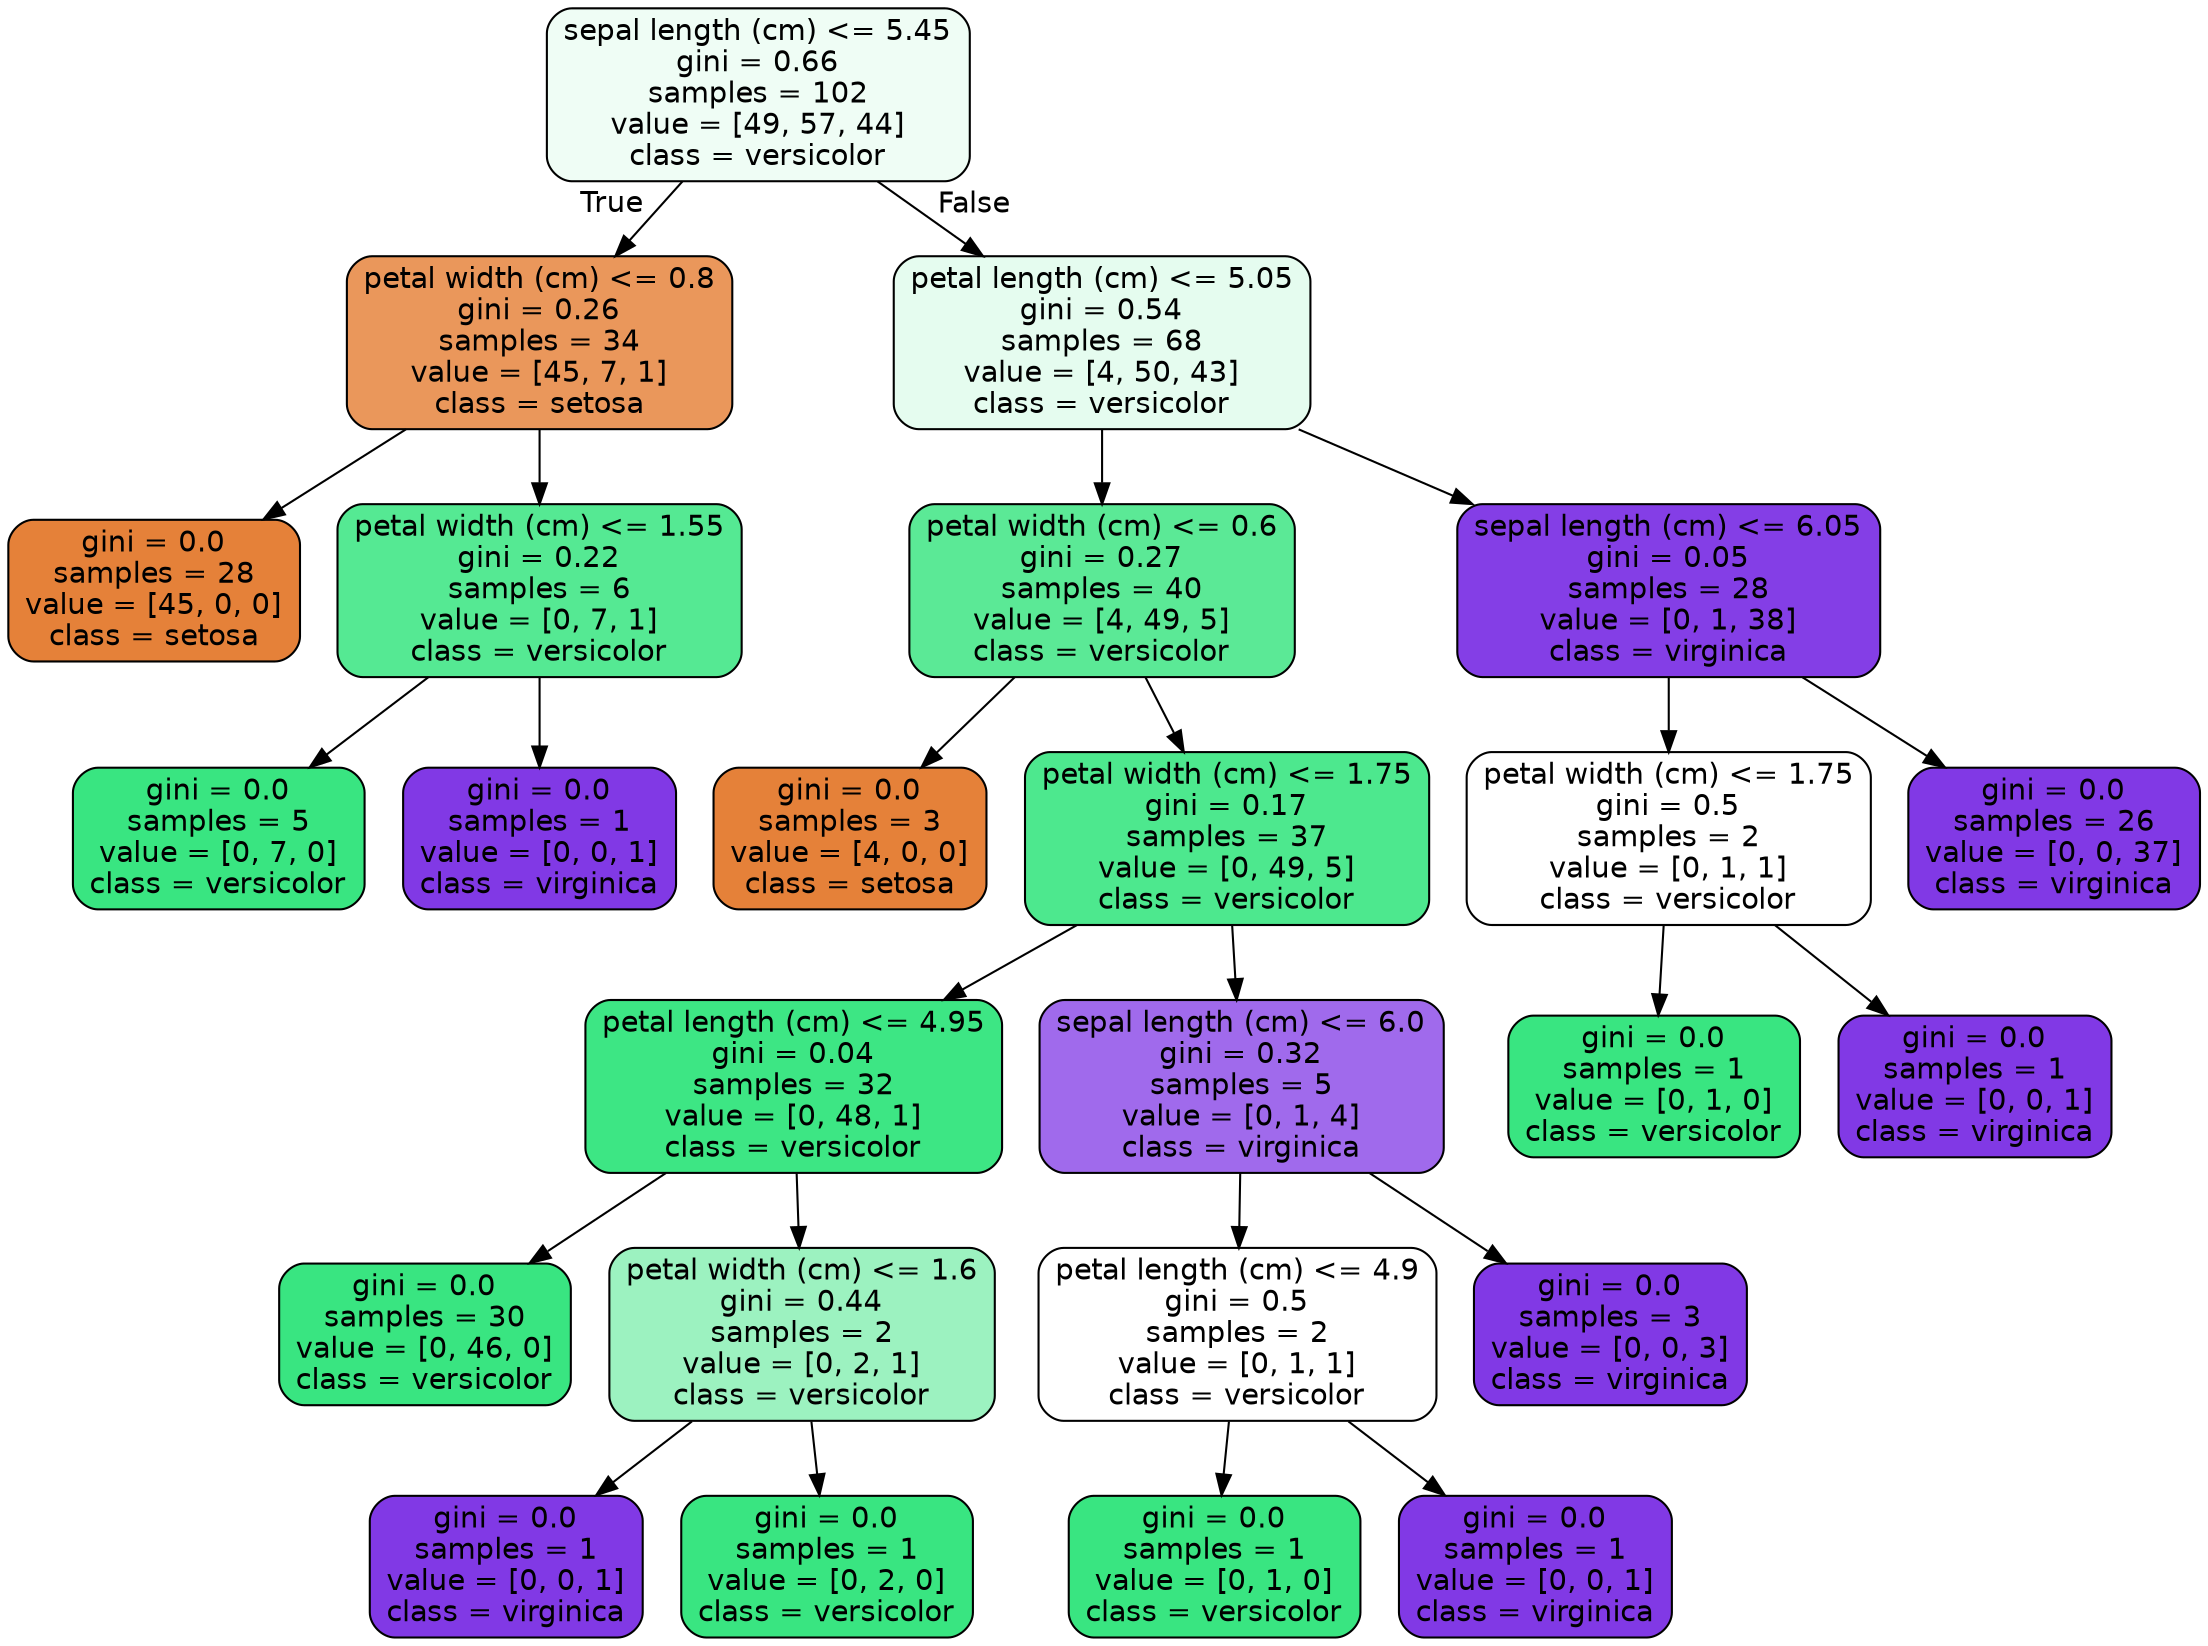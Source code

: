 digraph Tree {
node [shape=box, style="filled, rounded", color="black", fontname=helvetica] ;
edge [fontname=helvetica] ;
0 [label="sepal length (cm) <= 5.45\ngini = 0.66\nsamples = 102\nvalue = [49, 57, 44]\nclass = versicolor", fillcolor="#effdf5"] ;
1 [label="petal width (cm) <= 0.8\ngini = 0.26\nsamples = 34\nvalue = [45, 7, 1]\nclass = setosa", fillcolor="#ea975b"] ;
0 -> 1 [labeldistance=2.5, labelangle=45, headlabel="True"] ;
2 [label="gini = 0.0\nsamples = 28\nvalue = [45, 0, 0]\nclass = setosa", fillcolor="#e58139"] ;
1 -> 2 ;
3 [label="petal width (cm) <= 1.55\ngini = 0.22\nsamples = 6\nvalue = [0, 7, 1]\nclass = versicolor", fillcolor="#55e993"] ;
1 -> 3 ;
4 [label="gini = 0.0\nsamples = 5\nvalue = [0, 7, 0]\nclass = versicolor", fillcolor="#39e581"] ;
3 -> 4 ;
5 [label="gini = 0.0\nsamples = 1\nvalue = [0, 0, 1]\nclass = virginica", fillcolor="#8139e5"] ;
3 -> 5 ;
6 [label="petal length (cm) <= 5.05\ngini = 0.54\nsamples = 68\nvalue = [4, 50, 43]\nclass = versicolor", fillcolor="#e5fcef"] ;
0 -> 6 [labeldistance=2.5, labelangle=-45, headlabel="False"] ;
7 [label="petal width (cm) <= 0.6\ngini = 0.27\nsamples = 40\nvalue = [4, 49, 5]\nclass = versicolor", fillcolor="#5be996"] ;
6 -> 7 ;
8 [label="gini = 0.0\nsamples = 3\nvalue = [4, 0, 0]\nclass = setosa", fillcolor="#e58139"] ;
7 -> 8 ;
9 [label="petal width (cm) <= 1.75\ngini = 0.17\nsamples = 37\nvalue = [0, 49, 5]\nclass = versicolor", fillcolor="#4de88e"] ;
7 -> 9 ;
10 [label="petal length (cm) <= 4.95\ngini = 0.04\nsamples = 32\nvalue = [0, 48, 1]\nclass = versicolor", fillcolor="#3de684"] ;
9 -> 10 ;
11 [label="gini = 0.0\nsamples = 30\nvalue = [0, 46, 0]\nclass = versicolor", fillcolor="#39e581"] ;
10 -> 11 ;
12 [label="petal width (cm) <= 1.6\ngini = 0.44\nsamples = 2\nvalue = [0, 2, 1]\nclass = versicolor", fillcolor="#9cf2c0"] ;
10 -> 12 ;
13 [label="gini = 0.0\nsamples = 1\nvalue = [0, 0, 1]\nclass = virginica", fillcolor="#8139e5"] ;
12 -> 13 ;
14 [label="gini = 0.0\nsamples = 1\nvalue = [0, 2, 0]\nclass = versicolor", fillcolor="#39e581"] ;
12 -> 14 ;
15 [label="sepal length (cm) <= 6.0\ngini = 0.32\nsamples = 5\nvalue = [0, 1, 4]\nclass = virginica", fillcolor="#a06aec"] ;
9 -> 15 ;
16 [label="petal length (cm) <= 4.9\ngini = 0.5\nsamples = 2\nvalue = [0, 1, 1]\nclass = versicolor", fillcolor="#ffffff"] ;
15 -> 16 ;
17 [label="gini = 0.0\nsamples = 1\nvalue = [0, 1, 0]\nclass = versicolor", fillcolor="#39e581"] ;
16 -> 17 ;
18 [label="gini = 0.0\nsamples = 1\nvalue = [0, 0, 1]\nclass = virginica", fillcolor="#8139e5"] ;
16 -> 18 ;
19 [label="gini = 0.0\nsamples = 3\nvalue = [0, 0, 3]\nclass = virginica", fillcolor="#8139e5"] ;
15 -> 19 ;
20 [label="sepal length (cm) <= 6.05\ngini = 0.05\nsamples = 28\nvalue = [0, 1, 38]\nclass = virginica", fillcolor="#843ee6"] ;
6 -> 20 ;
21 [label="petal width (cm) <= 1.75\ngini = 0.5\nsamples = 2\nvalue = [0, 1, 1]\nclass = versicolor", fillcolor="#ffffff"] ;
20 -> 21 ;
22 [label="gini = 0.0\nsamples = 1\nvalue = [0, 1, 0]\nclass = versicolor", fillcolor="#39e581"] ;
21 -> 22 ;
23 [label="gini = 0.0\nsamples = 1\nvalue = [0, 0, 1]\nclass = virginica", fillcolor="#8139e5"] ;
21 -> 23 ;
24 [label="gini = 0.0\nsamples = 26\nvalue = [0, 0, 37]\nclass = virginica", fillcolor="#8139e5"] ;
20 -> 24 ;
}